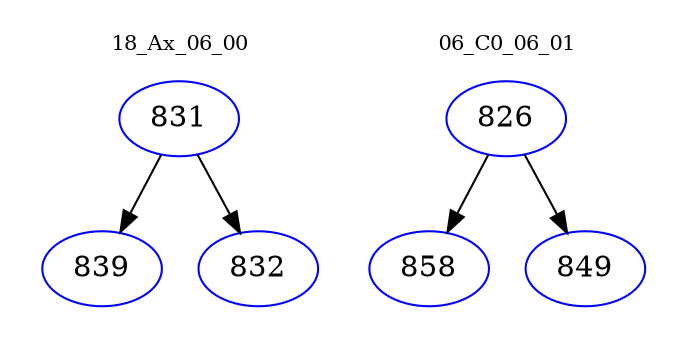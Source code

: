 digraph{
subgraph cluster_0 {
color = white
label = "18_Ax_06_00";
fontsize=10;
T0_831 [label="831", color="blue"]
T0_831 -> T0_839 [color="black"]
T0_839 [label="839", color="blue"]
T0_831 -> T0_832 [color="black"]
T0_832 [label="832", color="blue"]
}
subgraph cluster_1 {
color = white
label = "06_C0_06_01";
fontsize=10;
T1_826 [label="826", color="blue"]
T1_826 -> T1_858 [color="black"]
T1_858 [label="858", color="blue"]
T1_826 -> T1_849 [color="black"]
T1_849 [label="849", color="blue"]
}
}
